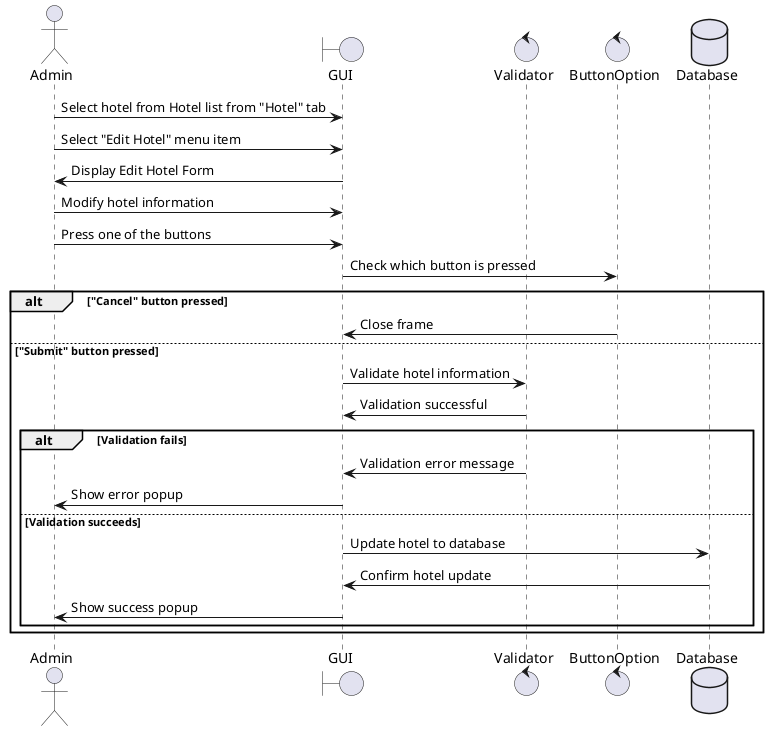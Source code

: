 @startuml hotel-edit

actor Admin as A
boundary GUI as G
control Validator as V
control ButtonOption as O
database Database as D

A -> G : Select hotel from Hotel list from "Hotel" tab
A -> G : Select "Edit Hotel" menu item
G -> A : Display Edit Hotel Form
A -> G : Modify hotel information
A -> G : Press one of the buttons
G -> O : Check which button is pressed
alt "Cancel" button pressed
    O -> G : Close frame
else "Submit" button pressed
    G -> V : Validate hotel information
    V -> G : Validation successful
    alt Validation fails
        V -> G : Validation error message
        G -> A : Show error popup
    else Validation succeeds
        G -> D : Update hotel to database
        D -> G : Confirm hotel update
        G -> A : Show success popup
    end
end

@enduml
